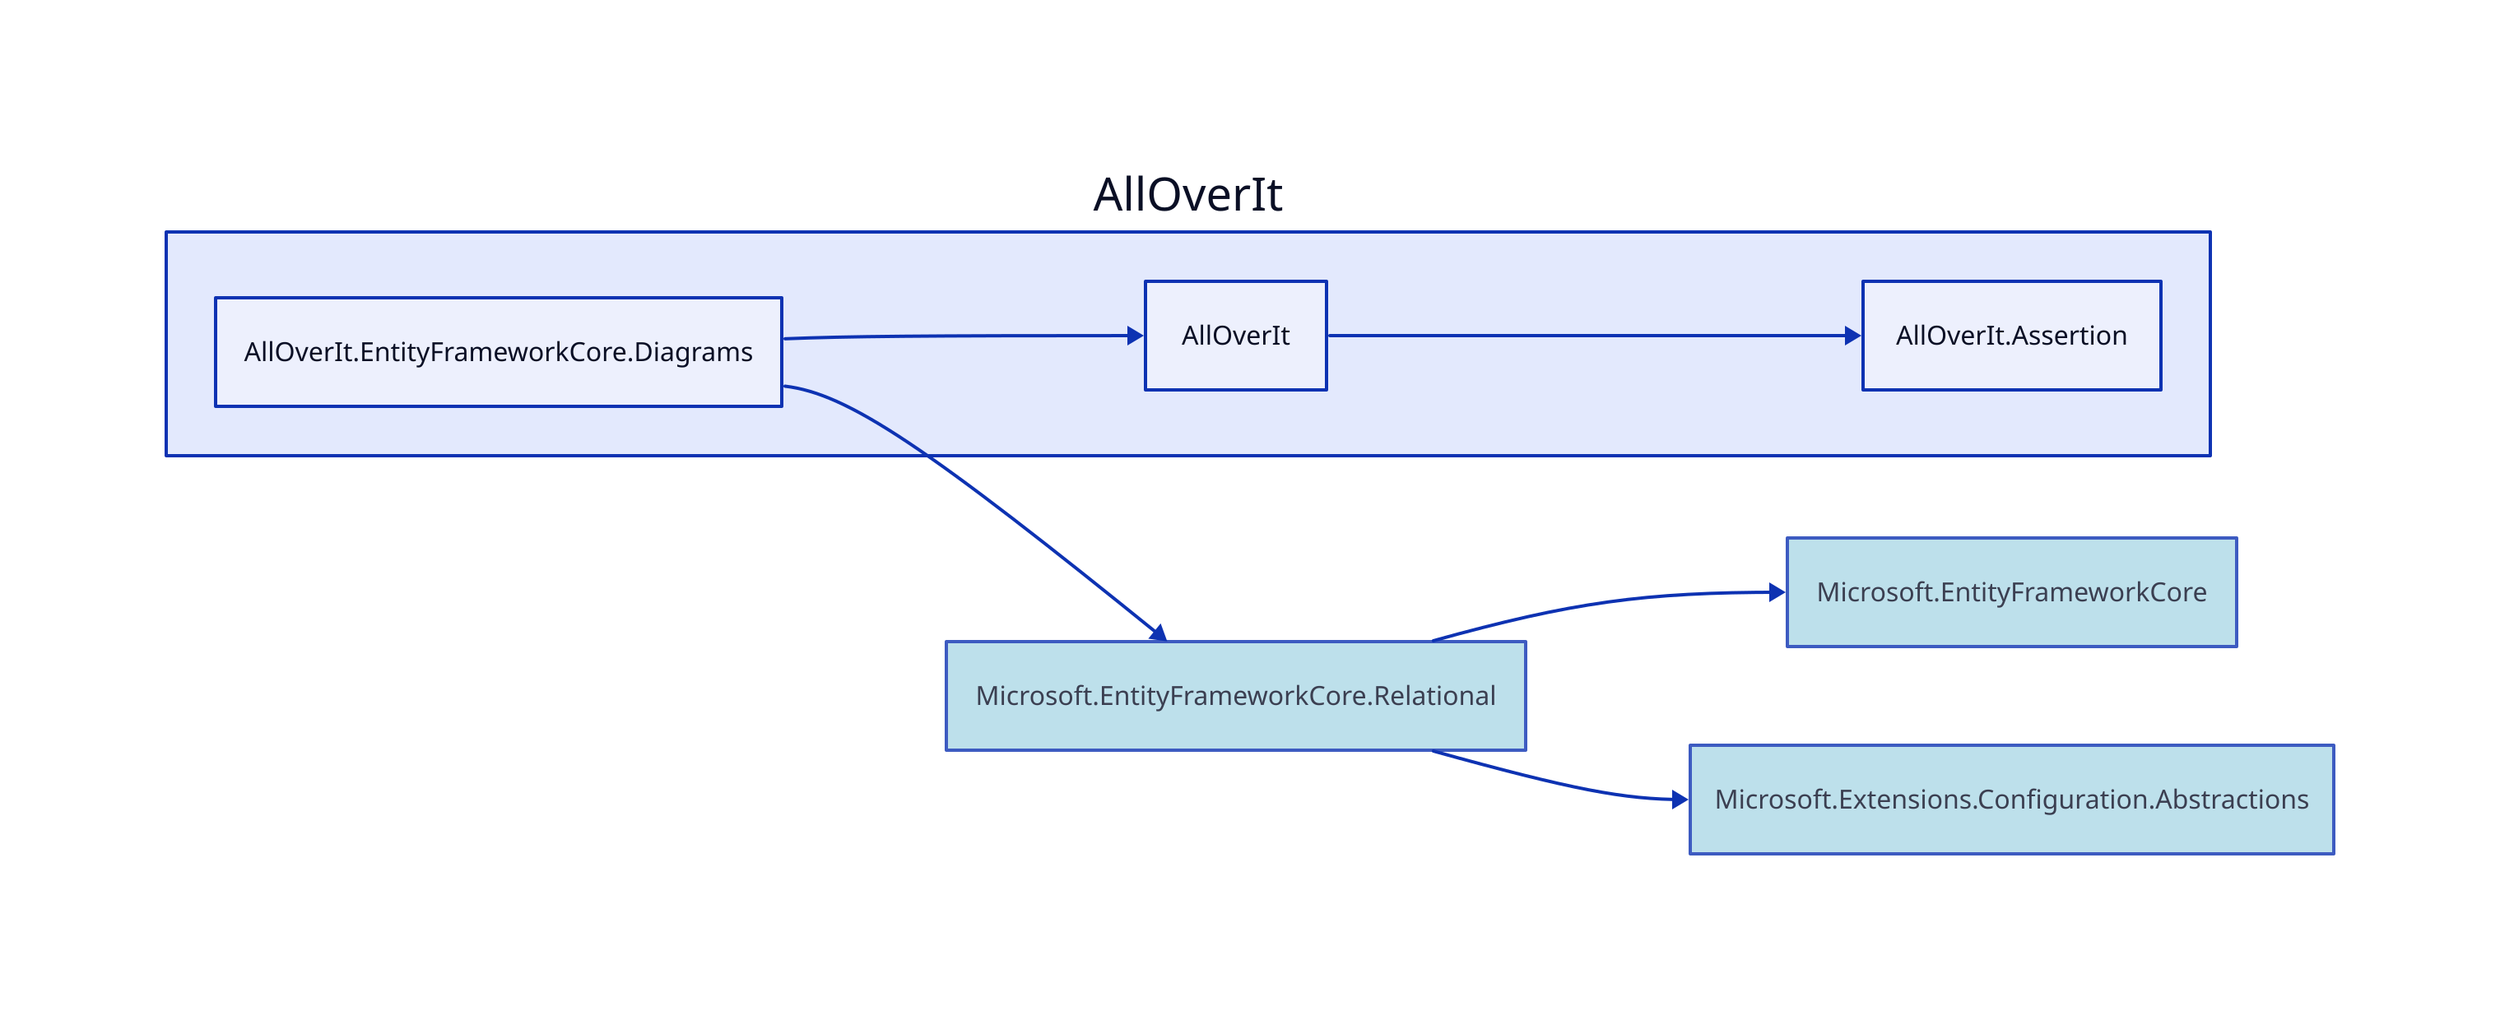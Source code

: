 direction: right

aoi: AllOverIt
aoi.alloverit-entityframeworkcore-diagrams: AllOverIt.EntityFrameworkCore.Diagrams
aoi.alloverit: AllOverIt
aoi.alloverit-assertion: AllOverIt.Assertion
microsoft-entityframeworkcore-relational: Microsoft.EntityFrameworkCore.Relational
microsoft-entityframeworkcore-relational.style.fill: lightblue
microsoft-entityframeworkcore-relational.style.opacity: 0.8
microsoft-entityframeworkcore: Microsoft.EntityFrameworkCore
microsoft-entityframeworkcore.style.fill: lightblue
microsoft-entityframeworkcore.style.opacity: 0.8
microsoft-extensions-configuration-abstractions: Microsoft.Extensions.Configuration.Abstractions
microsoft-extensions-configuration-abstractions.style.fill: lightblue
microsoft-extensions-configuration-abstractions.style.opacity: 0.8

aoi.alloverit <- aoi.alloverit-entityframeworkcore-diagrams
aoi.alloverit-assertion <- aoi.alloverit
microsoft-entityframeworkcore-relational <- aoi.alloverit-entityframeworkcore-diagrams
microsoft-entityframeworkcore <- microsoft-entityframeworkcore-relational
microsoft-extensions-configuration-abstractions <- microsoft-entityframeworkcore-relational
